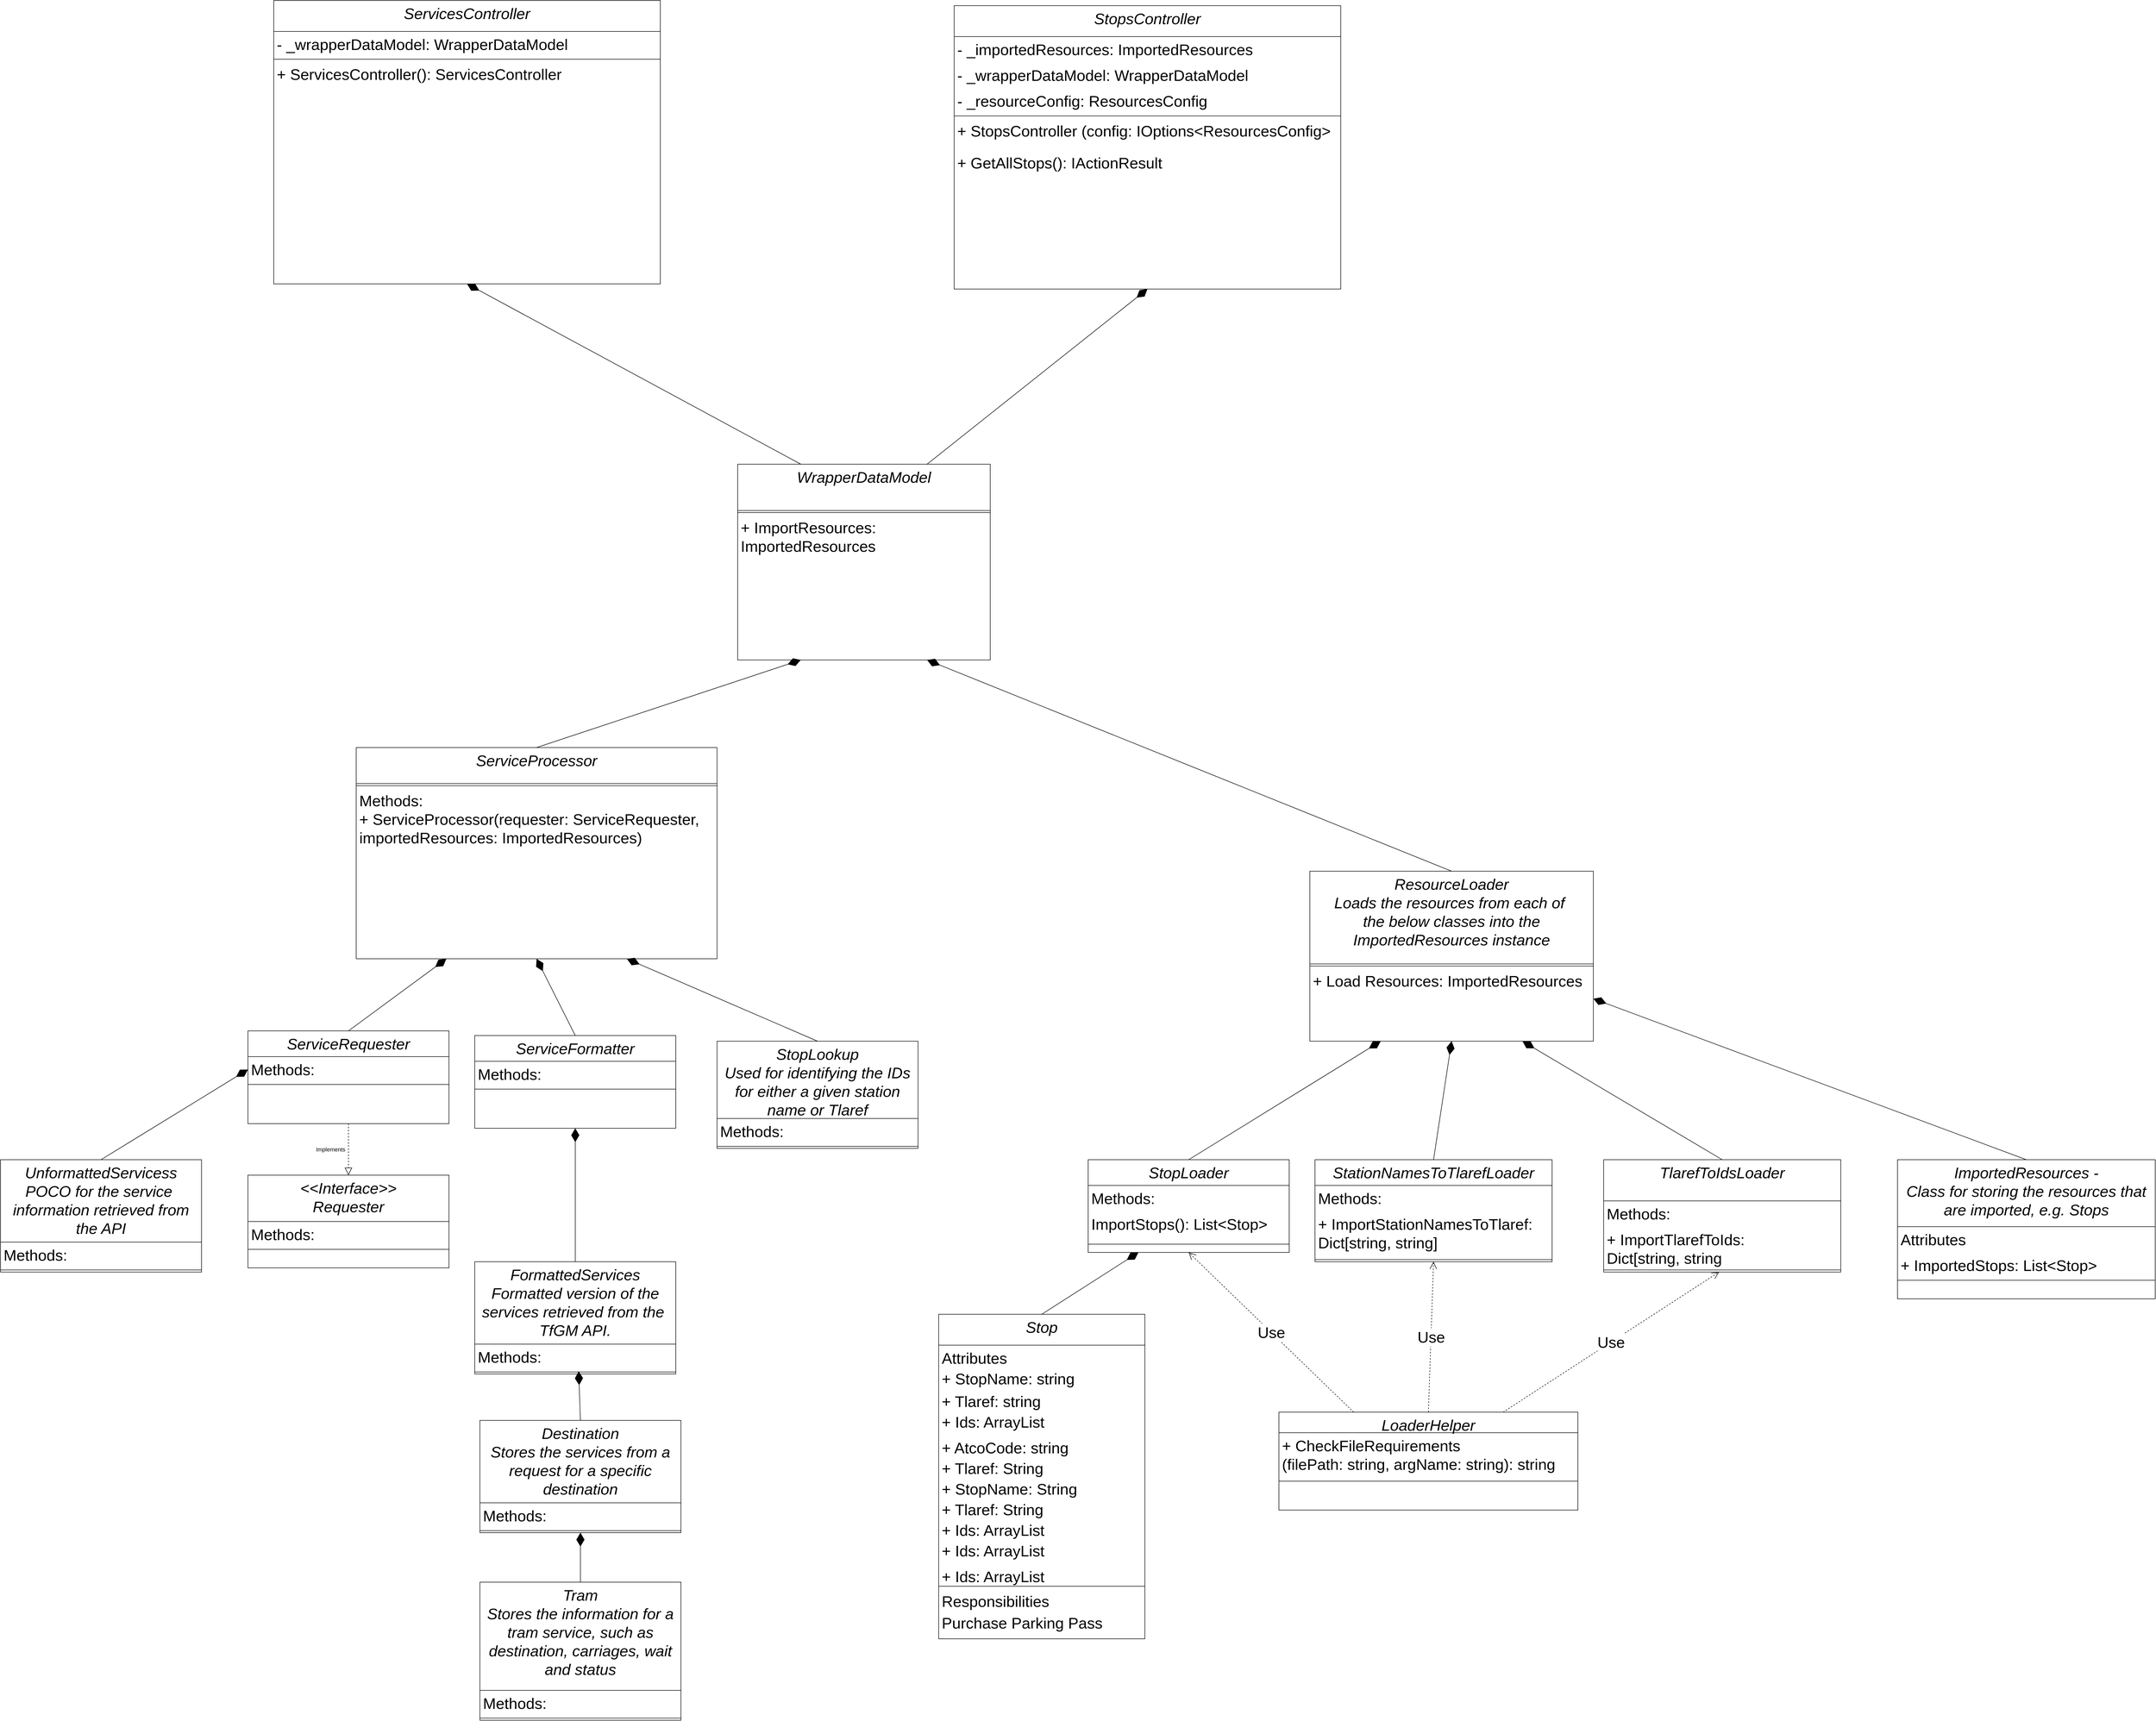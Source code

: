 <mxfile version="16.4.0" type="device"><diagram id="C5RBs43oDa-KdzZeNtuy" name="Page-1"><mxGraphModel dx="2011" dy="4152" grid="1" gridSize="10" guides="1" tooltips="1" connect="1" arrows="1" fold="1" page="1" pageScale="1" pageWidth="3300" pageHeight="2339" math="0" shadow="0"><root><mxCell id="WIyWlLk6GJQsqaUBKTNV-0"/><mxCell id="WIyWlLk6GJQsqaUBKTNV-1" parent="WIyWlLk6GJQsqaUBKTNV-0"/><mxCell id="umMu_IOCSJgN9C3Vmi9t-0" value="StopsController&#10;" style="swimlane;fontStyle=2;align=center;verticalAlign=top;childLayout=stackLayout;horizontal=1;startSize=60;horizontalStack=0;resizeParent=1;resizeLast=0;collapsible=1;marginBottom=0;rounded=0;shadow=0;strokeWidth=1;fontSize=30;" parent="WIyWlLk6GJQsqaUBKTNV-1" vertex="1"><mxGeometry x="1890" y="-990" width="750" height="550" as="geometry"><mxRectangle x="230" y="140" width="160" height="26" as="alternateBounds"/></mxGeometry></mxCell><mxCell id="umMu_IOCSJgN9C3Vmi9t-1" value="- _importedResources: ImportedResources" style="text;align=left;verticalAlign=top;spacingLeft=4;spacingRight=4;overflow=hidden;rotatable=0;points=[[0,0.5],[1,0.5]];portConstraint=eastwest;fontSize=30;" parent="umMu_IOCSJgN9C3Vmi9t-0" vertex="1"><mxGeometry y="60" width="750" height="50" as="geometry"/></mxCell><mxCell id="umMu_IOCSJgN9C3Vmi9t-2" value="- _wrapperDataModel: WrapperDataModel" style="text;align=left;verticalAlign=top;spacingLeft=4;spacingRight=4;overflow=hidden;rotatable=0;points=[[0,0.5],[1,0.5]];portConstraint=eastwest;rounded=0;shadow=0;html=0;fontSize=30;" parent="umMu_IOCSJgN9C3Vmi9t-0" vertex="1"><mxGeometry y="110" width="750" height="50" as="geometry"/></mxCell><mxCell id="umMu_IOCSJgN9C3Vmi9t-3" value="- _resourceConfig: ResourcesConfig" style="text;align=left;verticalAlign=top;spacingLeft=4;spacingRight=4;overflow=hidden;rotatable=0;points=[[0,0.5],[1,0.5]];portConstraint=eastwest;rounded=0;shadow=0;html=0;fontSize=30;" parent="umMu_IOCSJgN9C3Vmi9t-0" vertex="1"><mxGeometry y="160" width="750" height="50" as="geometry"/></mxCell><mxCell id="umMu_IOCSJgN9C3Vmi9t-4" value="" style="line;html=1;strokeWidth=1;align=left;verticalAlign=middle;spacingTop=-1;spacingLeft=3;spacingRight=3;rotatable=0;labelPosition=right;points=[];portConstraint=eastwest;fontSize=30;" parent="umMu_IOCSJgN9C3Vmi9t-0" vertex="1"><mxGeometry y="210" width="750" height="8" as="geometry"/></mxCell><mxCell id="umMu_IOCSJgN9C3Vmi9t-5" value="+ StopsController (config: IOptions&lt;ResourcesConfig&gt;" style="text;align=left;verticalAlign=top;spacingLeft=4;spacingRight=4;overflow=hidden;rotatable=0;points=[[0,0.5],[1,0.5]];portConstraint=eastwest;fontSize=30;" parent="umMu_IOCSJgN9C3Vmi9t-0" vertex="1"><mxGeometry y="218" width="750" height="62" as="geometry"/></mxCell><mxCell id="XrgH619dwSGCwnuP4t7j-2" value="+ GetAllStops(): IActionResult" style="text;align=left;verticalAlign=top;spacingLeft=4;spacingRight=4;overflow=hidden;rotatable=0;points=[[0,0.5],[1,0.5]];portConstraint=eastwest;fontSize=30;" parent="umMu_IOCSJgN9C3Vmi9t-0" vertex="1"><mxGeometry y="280" width="750" height="62" as="geometry"/></mxCell><mxCell id="umMu_IOCSJgN9C3Vmi9t-6" value="Stop" style="swimlane;fontStyle=2;align=center;verticalAlign=top;childLayout=stackLayout;horizontal=1;startSize=60;horizontalStack=0;resizeParent=1;resizeLast=0;collapsible=1;marginBottom=0;rounded=0;shadow=0;strokeWidth=1;fontSize=30;" parent="WIyWlLk6GJQsqaUBKTNV-1" vertex="1"><mxGeometry x="1860" y="1550" width="400" height="630" as="geometry"><mxRectangle x="230" y="140" width="160" height="26" as="alternateBounds"/></mxGeometry></mxCell><mxCell id="umMu_IOCSJgN9C3Vmi9t-50" value="Attributes" style="text;align=left;verticalAlign=top;spacingLeft=4;spacingRight=4;overflow=hidden;rotatable=0;points=[[0,0.5],[1,0.5]];portConstraint=eastwest;fontSize=30;" parent="umMu_IOCSJgN9C3Vmi9t-6" vertex="1"><mxGeometry y="60" width="400" height="40" as="geometry"/></mxCell><mxCell id="umMu_IOCSJgN9C3Vmi9t-7" value="+ StopName: string" style="text;align=left;verticalAlign=top;spacingLeft=4;spacingRight=4;overflow=hidden;rotatable=0;points=[[0,0.5],[1,0.5]];portConstraint=eastwest;fontSize=30;" parent="umMu_IOCSJgN9C3Vmi9t-6" vertex="1"><mxGeometry y="100" width="400" height="44" as="geometry"/></mxCell><mxCell id="umMu_IOCSJgN9C3Vmi9t-8" value="+ Tlaref: string" style="text;align=left;verticalAlign=top;spacingLeft=4;spacingRight=4;overflow=hidden;rotatable=0;points=[[0,0.5],[1,0.5]];portConstraint=eastwest;rounded=0;shadow=0;html=0;fontSize=30;" parent="umMu_IOCSJgN9C3Vmi9t-6" vertex="1"><mxGeometry y="144" width="400" height="40" as="geometry"/></mxCell><mxCell id="umMu_IOCSJgN9C3Vmi9t-54" value="+ Ids: ArrayList" style="text;align=left;verticalAlign=top;spacingLeft=4;spacingRight=4;overflow=hidden;rotatable=0;points=[[0,0.5],[1,0.5]];portConstraint=eastwest;rounded=0;shadow=0;html=0;fontSize=30;" parent="umMu_IOCSJgN9C3Vmi9t-6" vertex="1"><mxGeometry y="184" width="400" height="50" as="geometry"/></mxCell><mxCell id="umMu_IOCSJgN9C3Vmi9t-52" value="+ AtcoCode: string" style="text;align=left;verticalAlign=top;spacingLeft=4;spacingRight=4;overflow=hidden;rotatable=0;points=[[0,0.5],[1,0.5]];portConstraint=eastwest;fontSize=30;" parent="umMu_IOCSJgN9C3Vmi9t-6" vertex="1"><mxGeometry y="234" width="400" height="40" as="geometry"/></mxCell><mxCell id="umMu_IOCSJgN9C3Vmi9t-53" value="+ Tlaref: String" style="text;align=left;verticalAlign=top;spacingLeft=4;spacingRight=4;overflow=hidden;rotatable=0;points=[[0,0.5],[1,0.5]];portConstraint=eastwest;rounded=0;shadow=0;html=0;fontSize=30;" parent="umMu_IOCSJgN9C3Vmi9t-6" vertex="1"><mxGeometry y="274" width="400" height="40" as="geometry"/></mxCell><mxCell id="umMu_IOCSJgN9C3Vmi9t-55" value="+ StopName: String" style="text;align=left;verticalAlign=top;spacingLeft=4;spacingRight=4;overflow=hidden;rotatable=0;points=[[0,0.5],[1,0.5]];portConstraint=eastwest;fontSize=30;" parent="umMu_IOCSJgN9C3Vmi9t-6" vertex="1"><mxGeometry y="314" width="400" height="40" as="geometry"/></mxCell><mxCell id="umMu_IOCSJgN9C3Vmi9t-56" value="+ Tlaref: String" style="text;align=left;verticalAlign=top;spacingLeft=4;spacingRight=4;overflow=hidden;rotatable=0;points=[[0,0.5],[1,0.5]];portConstraint=eastwest;rounded=0;shadow=0;html=0;fontSize=30;" parent="umMu_IOCSJgN9C3Vmi9t-6" vertex="1"><mxGeometry y="354" width="400" height="40" as="geometry"/></mxCell><mxCell id="umMu_IOCSJgN9C3Vmi9t-57" value="+ Ids: ArrayList" style="text;align=left;verticalAlign=top;spacingLeft=4;spacingRight=4;overflow=hidden;rotatable=0;points=[[0,0.5],[1,0.5]];portConstraint=eastwest;rounded=0;shadow=0;html=0;fontSize=30;" parent="umMu_IOCSJgN9C3Vmi9t-6" vertex="1"><mxGeometry y="394" width="400" height="40" as="geometry"/></mxCell><mxCell id="umMu_IOCSJgN9C3Vmi9t-9" value="+ Ids: ArrayList" style="text;align=left;verticalAlign=top;spacingLeft=4;spacingRight=4;overflow=hidden;rotatable=0;points=[[0,0.5],[1,0.5]];portConstraint=eastwest;rounded=0;shadow=0;html=0;fontSize=30;" parent="umMu_IOCSJgN9C3Vmi9t-6" vertex="1"><mxGeometry y="434" width="400" height="50" as="geometry"/></mxCell><mxCell id="umMu_IOCSJgN9C3Vmi9t-58" value="+ Ids: ArrayList" style="text;align=left;verticalAlign=top;spacingLeft=4;spacingRight=4;overflow=hidden;rotatable=0;points=[[0,0.5],[1,0.5]];portConstraint=eastwest;rounded=0;shadow=0;html=0;fontSize=30;" parent="umMu_IOCSJgN9C3Vmi9t-6" vertex="1"><mxGeometry y="484" width="400" height="40" as="geometry"/></mxCell><mxCell id="umMu_IOCSJgN9C3Vmi9t-10" value="" style="line;html=1;strokeWidth=1;align=left;verticalAlign=middle;spacingTop=-1;spacingLeft=3;spacingRight=3;rotatable=0;labelPosition=right;points=[];portConstraint=eastwest;fontSize=30;" parent="umMu_IOCSJgN9C3Vmi9t-6" vertex="1"><mxGeometry y="524" width="400" height="8" as="geometry"/></mxCell><mxCell id="umMu_IOCSJgN9C3Vmi9t-51" value="Responsibilities" style="text;align=left;verticalAlign=top;spacingLeft=4;spacingRight=4;overflow=hidden;rotatable=0;points=[[0,0.5],[1,0.5]];portConstraint=eastwest;fontSize=30;" parent="umMu_IOCSJgN9C3Vmi9t-6" vertex="1"><mxGeometry y="532" width="400" height="42" as="geometry"/></mxCell><mxCell id="umMu_IOCSJgN9C3Vmi9t-11" value="Purchase Parking Pass" style="text;align=left;verticalAlign=top;spacingLeft=4;spacingRight=4;overflow=hidden;rotatable=0;points=[[0,0.5],[1,0.5]];portConstraint=eastwest;fontSize=30;" parent="umMu_IOCSJgN9C3Vmi9t-6" vertex="1"><mxGeometry y="574" width="400" height="50" as="geometry"/></mxCell><mxCell id="umMu_IOCSJgN9C3Vmi9t-12" value="StopLoader" style="swimlane;fontStyle=2;align=center;verticalAlign=top;childLayout=stackLayout;horizontal=1;startSize=50;horizontalStack=0;resizeParent=1;resizeLast=0;collapsible=1;marginBottom=0;rounded=0;shadow=0;strokeWidth=1;fontSize=30;" parent="WIyWlLk6GJQsqaUBKTNV-1" vertex="1"><mxGeometry x="2150" y="1250" width="390" height="180" as="geometry"><mxRectangle x="230" y="140" width="160" height="26" as="alternateBounds"/></mxGeometry></mxCell><mxCell id="umMu_IOCSJgN9C3Vmi9t-81" value="Methods:" style="text;align=left;verticalAlign=top;spacingLeft=4;spacingRight=4;overflow=hidden;rotatable=0;points=[[0,0.5],[1,0.5]];portConstraint=eastwest;fontSize=30;" parent="umMu_IOCSJgN9C3Vmi9t-12" vertex="1"><mxGeometry y="50" width="390" height="50" as="geometry"/></mxCell><mxCell id="umMu_IOCSJgN9C3Vmi9t-13" value="ImportStops(): List&lt;Stop&gt;" style="text;align=left;verticalAlign=top;spacingLeft=4;spacingRight=4;overflow=hidden;rotatable=0;points=[[0,0.5],[1,0.5]];portConstraint=eastwest;fontSize=30;" parent="umMu_IOCSJgN9C3Vmi9t-12" vertex="1"><mxGeometry y="100" width="390" height="60" as="geometry"/></mxCell><mxCell id="umMu_IOCSJgN9C3Vmi9t-16" value="" style="line;html=1;strokeWidth=1;align=left;verticalAlign=middle;spacingTop=-1;spacingLeft=3;spacingRight=3;rotatable=0;labelPosition=right;points=[];portConstraint=eastwest;fontSize=30;" parent="umMu_IOCSJgN9C3Vmi9t-12" vertex="1"><mxGeometry y="160" width="390" height="8" as="geometry"/></mxCell><mxCell id="umMu_IOCSJgN9C3Vmi9t-18" value="ResourceLoader&#10;Loads the resources from each of &#10;the below classes into the &#10;ImportedResources instance" style="swimlane;fontStyle=2;align=center;verticalAlign=top;childLayout=stackLayout;horizontal=1;startSize=180;horizontalStack=0;resizeParent=1;resizeLast=0;collapsible=1;marginBottom=0;rounded=0;shadow=0;strokeWidth=1;fontSize=30;" parent="WIyWlLk6GJQsqaUBKTNV-1" vertex="1"><mxGeometry x="2580" y="690" width="550" height="330" as="geometry"><mxRectangle x="230" y="140" width="160" height="26" as="alternateBounds"/></mxGeometry></mxCell><mxCell id="umMu_IOCSJgN9C3Vmi9t-22" value="" style="line;html=1;strokeWidth=1;align=left;verticalAlign=middle;spacingTop=-1;spacingLeft=3;spacingRight=3;rotatable=0;labelPosition=right;points=[];portConstraint=eastwest;fontSize=30;" parent="umMu_IOCSJgN9C3Vmi9t-18" vertex="1"><mxGeometry y="180" width="550" height="8" as="geometry"/></mxCell><mxCell id="umMu_IOCSJgN9C3Vmi9t-73" value="+ Load Resources: ImportedResources" style="text;align=left;verticalAlign=top;spacingLeft=4;spacingRight=4;overflow=hidden;rotatable=0;points=[[0,0.5],[1,0.5]];portConstraint=eastwest;fontSize=30;" parent="umMu_IOCSJgN9C3Vmi9t-18" vertex="1"><mxGeometry y="188" width="550" height="56" as="geometry"/></mxCell><mxCell id="umMu_IOCSJgN9C3Vmi9t-37" value="ImportedResources - &#10;Class for storing the resources that &#10;are imported, e.g. Stops" style="swimlane;fontStyle=2;align=center;verticalAlign=top;childLayout=stackLayout;horizontal=1;startSize=130;horizontalStack=0;resizeParent=1;resizeLast=0;collapsible=1;marginBottom=0;rounded=0;shadow=0;strokeWidth=1;fontSize=30;" parent="WIyWlLk6GJQsqaUBKTNV-1" vertex="1"><mxGeometry x="3720" y="1250" width="500" height="270" as="geometry"><mxRectangle x="230" y="140" width="160" height="26" as="alternateBounds"/></mxGeometry></mxCell><mxCell id="umMu_IOCSJgN9C3Vmi9t-77" value="Attributes" style="text;align=left;verticalAlign=top;spacingLeft=4;spacingRight=4;overflow=hidden;rotatable=0;points=[[0,0.5],[1,0.5]];portConstraint=eastwest;fontSize=30;" parent="umMu_IOCSJgN9C3Vmi9t-37" vertex="1"><mxGeometry y="130" width="500" height="50" as="geometry"/></mxCell><mxCell id="umMu_IOCSJgN9C3Vmi9t-38" value="+ ImportedStops: List&lt;Stop&gt;" style="text;align=left;verticalAlign=top;spacingLeft=4;spacingRight=4;overflow=hidden;rotatable=0;points=[[0,0.5],[1,0.5]];portConstraint=eastwest;fontSize=30;" parent="umMu_IOCSJgN9C3Vmi9t-37" vertex="1"><mxGeometry y="180" width="500" height="50" as="geometry"/></mxCell><mxCell id="umMu_IOCSJgN9C3Vmi9t-41" value="" style="line;html=1;strokeWidth=1;align=left;verticalAlign=middle;spacingTop=-1;spacingLeft=3;spacingRight=3;rotatable=0;labelPosition=right;points=[];portConstraint=eastwest;fontSize=30;" parent="umMu_IOCSJgN9C3Vmi9t-37" vertex="1"><mxGeometry y="230" width="500" height="8" as="geometry"/></mxCell><mxCell id="umMu_IOCSJgN9C3Vmi9t-43" value="WrapperDataModel" style="swimlane;fontStyle=2;align=center;verticalAlign=top;childLayout=stackLayout;horizontal=1;startSize=90;horizontalStack=0;resizeParent=1;resizeLast=0;collapsible=1;marginBottom=0;rounded=0;shadow=0;strokeWidth=1;fontSize=30;" parent="WIyWlLk6GJQsqaUBKTNV-1" vertex="1"><mxGeometry x="1470" y="-100" width="490" height="380" as="geometry"><mxRectangle x="230" y="140" width="160" height="26" as="alternateBounds"/></mxGeometry></mxCell><mxCell id="umMu_IOCSJgN9C3Vmi9t-47" value="" style="line;html=1;strokeWidth=1;align=left;verticalAlign=middle;spacingTop=-1;spacingLeft=3;spacingRight=3;rotatable=0;labelPosition=right;points=[];portConstraint=eastwest;fontSize=30;" parent="umMu_IOCSJgN9C3Vmi9t-43" vertex="1"><mxGeometry y="90" width="490" height="8" as="geometry"/></mxCell><mxCell id="XrgH619dwSGCwnuP4t7j-0" value="+ ImportResources: &#10;ImportedResources" style="text;align=left;verticalAlign=top;spacingLeft=4;spacingRight=4;overflow=hidden;rotatable=0;points=[[0,0.5],[1,0.5]];portConstraint=eastwest;fontSize=30;" parent="umMu_IOCSJgN9C3Vmi9t-43" vertex="1"><mxGeometry y="98" width="490" height="82" as="geometry"/></mxCell><mxCell id="umMu_IOCSJgN9C3Vmi9t-59" value="StationNamesToTlarefLoader" style="swimlane;fontStyle=2;align=center;verticalAlign=top;childLayout=stackLayout;horizontal=1;startSize=50;horizontalStack=0;resizeParent=1;resizeLast=0;collapsible=1;marginBottom=0;rounded=0;shadow=0;strokeWidth=1;fontSize=30;" parent="WIyWlLk6GJQsqaUBKTNV-1" vertex="1"><mxGeometry x="2590" y="1250" width="460" height="198" as="geometry"><mxRectangle x="230" y="140" width="160" height="26" as="alternateBounds"/></mxGeometry></mxCell><mxCell id="umMu_IOCSJgN9C3Vmi9t-80" value="Methods:" style="text;align=left;verticalAlign=top;spacingLeft=4;spacingRight=4;overflow=hidden;rotatable=0;points=[[0,0.5],[1,0.5]];portConstraint=eastwest;fontSize=30;" parent="umMu_IOCSJgN9C3Vmi9t-59" vertex="1"><mxGeometry y="50" width="460" height="50" as="geometry"/></mxCell><mxCell id="umMu_IOCSJgN9C3Vmi9t-60" value="+ ImportStationNamesToTlaref: &#10;Dict[string, string]" style="text;align=left;verticalAlign=top;spacingLeft=4;spacingRight=4;overflow=hidden;rotatable=0;points=[[0,0.5],[1,0.5]];portConstraint=eastwest;fontSize=30;" parent="umMu_IOCSJgN9C3Vmi9t-59" vertex="1"><mxGeometry y="100" width="460" height="90" as="geometry"/></mxCell><mxCell id="umMu_IOCSJgN9C3Vmi9t-63" value="" style="line;html=1;strokeWidth=1;align=left;verticalAlign=middle;spacingTop=-1;spacingLeft=3;spacingRight=3;rotatable=0;labelPosition=right;points=[];portConstraint=eastwest;fontSize=30;" parent="umMu_IOCSJgN9C3Vmi9t-59" vertex="1"><mxGeometry y="190" width="460" height="8" as="geometry"/></mxCell><mxCell id="umMu_IOCSJgN9C3Vmi9t-65" value="TlarefToIdsLoader" style="swimlane;fontStyle=2;align=center;verticalAlign=top;childLayout=stackLayout;horizontal=1;startSize=80;horizontalStack=0;resizeParent=1;resizeLast=0;collapsible=1;marginBottom=0;rounded=0;shadow=0;strokeWidth=1;fontSize=30;" parent="WIyWlLk6GJQsqaUBKTNV-1" vertex="1"><mxGeometry x="3150" y="1250" width="460" height="218" as="geometry"><mxRectangle x="230" y="140" width="160" height="26" as="alternateBounds"/></mxGeometry></mxCell><mxCell id="umMu_IOCSJgN9C3Vmi9t-78" value="Methods:" style="text;align=left;verticalAlign=top;spacingLeft=4;spacingRight=4;overflow=hidden;rotatable=0;points=[[0,0.5],[1,0.5]];portConstraint=eastwest;fontSize=30;" parent="umMu_IOCSJgN9C3Vmi9t-65" vertex="1"><mxGeometry y="80" width="460" height="50" as="geometry"/></mxCell><mxCell id="umMu_IOCSJgN9C3Vmi9t-66" value="+ ImportTlarefToIds: &#10;Dict[string, string" style="text;align=left;verticalAlign=top;spacingLeft=4;spacingRight=4;overflow=hidden;rotatable=0;points=[[0,0.5],[1,0.5]];portConstraint=eastwest;fontSize=30;" parent="umMu_IOCSJgN9C3Vmi9t-65" vertex="1"><mxGeometry y="130" width="460" height="80" as="geometry"/></mxCell><mxCell id="umMu_IOCSJgN9C3Vmi9t-69" value="" style="line;html=1;strokeWidth=1;align=left;verticalAlign=middle;spacingTop=-1;spacingLeft=3;spacingRight=3;rotatable=0;labelPosition=right;points=[];portConstraint=eastwest;fontSize=30;" parent="umMu_IOCSJgN9C3Vmi9t-65" vertex="1"><mxGeometry y="210" width="460" height="8" as="geometry"/></mxCell><mxCell id="umMu_IOCSJgN9C3Vmi9t-74" value="LoaderHelper" style="swimlane;fontStyle=2;align=center;verticalAlign=top;childLayout=stackLayout;horizontal=1;startSize=40;horizontalStack=0;resizeParent=1;resizeLast=0;collapsible=1;marginBottom=0;rounded=0;shadow=0;strokeWidth=1;fontSize=30;" parent="WIyWlLk6GJQsqaUBKTNV-1" vertex="1"><mxGeometry x="2520" y="1740" width="580" height="190" as="geometry"><mxRectangle x="230" y="140" width="160" height="26" as="alternateBounds"/></mxGeometry></mxCell><mxCell id="umMu_IOCSJgN9C3Vmi9t-75" value="+ CheckFileRequirements &#10;(filePath: string, argName: string): string" style="text;align=left;verticalAlign=top;spacingLeft=4;spacingRight=4;overflow=hidden;rotatable=0;points=[[0,0.5],[1,0.5]];portConstraint=eastwest;fontSize=30;" parent="umMu_IOCSJgN9C3Vmi9t-74" vertex="1"><mxGeometry y="40" width="580" height="90" as="geometry"/></mxCell><mxCell id="umMu_IOCSJgN9C3Vmi9t-76" value="" style="line;html=1;strokeWidth=1;align=left;verticalAlign=middle;spacingTop=-1;spacingLeft=3;spacingRight=3;rotatable=0;labelPosition=right;points=[];portConstraint=eastwest;fontSize=30;" parent="umMu_IOCSJgN9C3Vmi9t-74" vertex="1"><mxGeometry y="130" width="580" height="8" as="geometry"/></mxCell><mxCell id="umMu_IOCSJgN9C3Vmi9t-86" value="" style="endArrow=diamondThin;endFill=1;endSize=24;html=1;rounded=0;fontSize=30;entryX=1;entryY=0.75;entryDx=0;entryDy=0;exitX=0.5;exitY=0;exitDx=0;exitDy=0;" parent="WIyWlLk6GJQsqaUBKTNV-1" source="umMu_IOCSJgN9C3Vmi9t-37" target="umMu_IOCSJgN9C3Vmi9t-18" edge="1"><mxGeometry width="160" relative="1" as="geometry"><mxPoint x="2965" y="1750" as="sourcePoint"/><mxPoint x="3390" y="1478" as="targetPoint"/></mxGeometry></mxCell><mxCell id="umMu_IOCSJgN9C3Vmi9t-87" value="" style="endArrow=diamondThin;endFill=1;endSize=24;html=1;rounded=0;fontSize=30;entryX=0.75;entryY=1;entryDx=0;entryDy=0;exitX=0.5;exitY=0;exitDx=0;exitDy=0;" parent="WIyWlLk6GJQsqaUBKTNV-1" source="umMu_IOCSJgN9C3Vmi9t-65" target="umMu_IOCSJgN9C3Vmi9t-18" edge="1"><mxGeometry width="160" relative="1" as="geometry"><mxPoint x="2975" y="1760" as="sourcePoint"/><mxPoint x="3400" y="1488" as="targetPoint"/></mxGeometry></mxCell><mxCell id="umMu_IOCSJgN9C3Vmi9t-88" value="" style="endArrow=diamondThin;endFill=1;endSize=24;html=1;rounded=0;fontSize=30;entryX=0.5;entryY=1;entryDx=0;entryDy=0;exitX=0.5;exitY=0;exitDx=0;exitDy=0;" parent="WIyWlLk6GJQsqaUBKTNV-1" source="umMu_IOCSJgN9C3Vmi9t-59" target="umMu_IOCSJgN9C3Vmi9t-18" edge="1"><mxGeometry width="160" relative="1" as="geometry"><mxPoint x="3390" y="1260" as="sourcePoint"/><mxPoint x="3232.5" y="1000" as="targetPoint"/></mxGeometry></mxCell><mxCell id="umMu_IOCSJgN9C3Vmi9t-89" value="" style="endArrow=diamondThin;endFill=1;endSize=24;html=1;rounded=0;fontSize=30;entryX=0.25;entryY=1;entryDx=0;entryDy=0;exitX=0.5;exitY=0;exitDx=0;exitDy=0;" parent="WIyWlLk6GJQsqaUBKTNV-1" source="umMu_IOCSJgN9C3Vmi9t-12" target="umMu_IOCSJgN9C3Vmi9t-18" edge="1"><mxGeometry width="160" relative="1" as="geometry"><mxPoint x="2830" y="1260" as="sourcePoint"/><mxPoint x="3095" y="1000" as="targetPoint"/></mxGeometry></mxCell><mxCell id="umMu_IOCSJgN9C3Vmi9t-90" value="" style="endArrow=diamondThin;endFill=1;endSize=24;html=1;rounded=0;fontSize=30;entryX=0.25;entryY=1;entryDx=0;entryDy=0;exitX=0.5;exitY=0;exitDx=0;exitDy=0;" parent="WIyWlLk6GJQsqaUBKTNV-1" source="umMu_IOCSJgN9C3Vmi9t-6" target="umMu_IOCSJgN9C3Vmi9t-12" edge="1"><mxGeometry width="160" relative="1" as="geometry"><mxPoint x="2355" y="1260" as="sourcePoint"/><mxPoint x="2917.5" y="1000" as="targetPoint"/></mxGeometry></mxCell><mxCell id="umMu_IOCSJgN9C3Vmi9t-91" value="Use" style="endArrow=open;endSize=12;dashed=1;html=1;rounded=0;fontSize=30;entryX=0.5;entryY=1;entryDx=0;entryDy=0;exitX=0.25;exitY=0;exitDx=0;exitDy=0;" parent="WIyWlLk6GJQsqaUBKTNV-1" source="umMu_IOCSJgN9C3Vmi9t-74" target="umMu_IOCSJgN9C3Vmi9t-12" edge="1"><mxGeometry width="160" relative="1" as="geometry"><mxPoint x="2670" y="1390" as="sourcePoint"/><mxPoint x="2830" y="1390" as="targetPoint"/></mxGeometry></mxCell><mxCell id="umMu_IOCSJgN9C3Vmi9t-93" value="Use" style="endArrow=open;endSize=12;dashed=1;html=1;rounded=0;fontSize=30;entryX=0.5;entryY=1;entryDx=0;entryDy=0;exitX=0.5;exitY=0;exitDx=0;exitDy=0;" parent="WIyWlLk6GJQsqaUBKTNV-1" source="umMu_IOCSJgN9C3Vmi9t-74" target="umMu_IOCSJgN9C3Vmi9t-59" edge="1"><mxGeometry width="160" relative="1" as="geometry"><mxPoint x="2910" y="1580" as="sourcePoint"/><mxPoint x="2830" y="1390" as="targetPoint"/></mxGeometry></mxCell><mxCell id="umMu_IOCSJgN9C3Vmi9t-94" value="Use" style="endArrow=open;endSize=12;dashed=1;html=1;rounded=0;fontSize=30;exitX=0.75;exitY=0;exitDx=0;exitDy=0;" parent="WIyWlLk6GJQsqaUBKTNV-1" source="umMu_IOCSJgN9C3Vmi9t-74" target="umMu_IOCSJgN9C3Vmi9t-69" edge="1"><mxGeometry width="160" relative="1" as="geometry"><mxPoint x="2970" y="1750" as="sourcePoint"/><mxPoint x="2365" y="1450" as="targetPoint"/></mxGeometry></mxCell><mxCell id="XrgH619dwSGCwnuP4t7j-1" value="" style="endArrow=diamondThin;endFill=1;endSize=24;html=1;rounded=0;fontSize=30;exitX=0.5;exitY=0;exitDx=0;exitDy=0;entryX=0.75;entryY=1;entryDx=0;entryDy=0;" parent="WIyWlLk6GJQsqaUBKTNV-1" source="umMu_IOCSJgN9C3Vmi9t-18" target="umMu_IOCSJgN9C3Vmi9t-43" edge="1"><mxGeometry width="160" relative="1" as="geometry"><mxPoint x="2050" y="800" as="sourcePoint"/><mxPoint x="1570" y="550" as="targetPoint"/></mxGeometry></mxCell><mxCell id="XrgH619dwSGCwnuP4t7j-3" value="ServicesController" style="swimlane;fontStyle=2;align=center;verticalAlign=top;childLayout=stackLayout;horizontal=1;startSize=60;horizontalStack=0;resizeParent=1;resizeLast=0;collapsible=1;marginBottom=0;rounded=0;shadow=0;strokeWidth=1;fontSize=30;" parent="WIyWlLk6GJQsqaUBKTNV-1" vertex="1"><mxGeometry x="570" y="-1000" width="750" height="550" as="geometry"><mxRectangle x="230" y="140" width="160" height="26" as="alternateBounds"/></mxGeometry></mxCell><mxCell id="XrgH619dwSGCwnuP4t7j-5" value="- _wrapperDataModel: WrapperDataModel" style="text;align=left;verticalAlign=top;spacingLeft=4;spacingRight=4;overflow=hidden;rotatable=0;points=[[0,0.5],[1,0.5]];portConstraint=eastwest;rounded=0;shadow=0;html=0;fontSize=30;" parent="XrgH619dwSGCwnuP4t7j-3" vertex="1"><mxGeometry y="60" width="750" height="50" as="geometry"/></mxCell><mxCell id="XrgH619dwSGCwnuP4t7j-7" value="" style="line;html=1;strokeWidth=1;align=left;verticalAlign=middle;spacingTop=-1;spacingLeft=3;spacingRight=3;rotatable=0;labelPosition=right;points=[];portConstraint=eastwest;fontSize=30;" parent="XrgH619dwSGCwnuP4t7j-3" vertex="1"><mxGeometry y="110" width="750" height="8" as="geometry"/></mxCell><mxCell id="XrgH619dwSGCwnuP4t7j-8" value="+ ServicesController(): ServicesController" style="text;align=left;verticalAlign=top;spacingLeft=4;spacingRight=4;overflow=hidden;rotatable=0;points=[[0,0.5],[1,0.5]];portConstraint=eastwest;fontSize=30;" parent="XrgH619dwSGCwnuP4t7j-3" vertex="1"><mxGeometry y="118" width="750" height="62" as="geometry"/></mxCell><mxCell id="XrgH619dwSGCwnuP4t7j-10" value="ServiceProcessor" style="swimlane;fontStyle=2;align=center;verticalAlign=top;childLayout=stackLayout;horizontal=1;startSize=70;horizontalStack=0;resizeParent=1;resizeLast=0;collapsible=1;marginBottom=0;rounded=0;shadow=0;strokeWidth=1;fontSize=30;" parent="WIyWlLk6GJQsqaUBKTNV-1" vertex="1"><mxGeometry x="730" y="450" width="700" height="410" as="geometry"><mxRectangle x="230" y="140" width="160" height="26" as="alternateBounds"/></mxGeometry></mxCell><mxCell id="XrgH619dwSGCwnuP4t7j-11" value="" style="line;html=1;strokeWidth=1;align=left;verticalAlign=middle;spacingTop=-1;spacingLeft=3;spacingRight=3;rotatable=0;labelPosition=right;points=[];portConstraint=eastwest;fontSize=30;" parent="XrgH619dwSGCwnuP4t7j-10" vertex="1"><mxGeometry y="70" width="700" height="8" as="geometry"/></mxCell><mxCell id="ExkUz2O7aFWvQmomt4SC-10" value="Methods:&#10;+ ServiceProcessor(requester: ServiceRequester, &#10;importedResources: ImportedResources)" style="text;align=left;verticalAlign=top;spacingLeft=4;spacingRight=4;overflow=hidden;rotatable=0;points=[[0,0.5],[1,0.5]];portConstraint=eastwest;fontSize=30;" parent="XrgH619dwSGCwnuP4t7j-10" vertex="1"><mxGeometry y="78" width="700" height="242" as="geometry"/></mxCell><mxCell id="XrgH619dwSGCwnuP4t7j-13" value="ServiceRequester" style="swimlane;fontStyle=2;align=center;verticalAlign=top;childLayout=stackLayout;horizontal=1;startSize=50;horizontalStack=0;resizeParent=1;resizeLast=0;collapsible=1;marginBottom=0;rounded=0;shadow=0;strokeWidth=1;fontSize=30;" parent="WIyWlLk6GJQsqaUBKTNV-1" vertex="1"><mxGeometry x="520" y="1000" width="390" height="180" as="geometry"><mxRectangle x="230" y="140" width="160" height="26" as="alternateBounds"/></mxGeometry></mxCell><mxCell id="XrgH619dwSGCwnuP4t7j-14" value="Methods:" style="text;align=left;verticalAlign=top;spacingLeft=4;spacingRight=4;overflow=hidden;rotatable=0;points=[[0,0.5],[1,0.5]];portConstraint=eastwest;fontSize=30;" parent="XrgH619dwSGCwnuP4t7j-13" vertex="1"><mxGeometry y="50" width="390" height="50" as="geometry"/></mxCell><mxCell id="XrgH619dwSGCwnuP4t7j-16" value="" style="line;html=1;strokeWidth=1;align=left;verticalAlign=middle;spacingTop=-1;spacingLeft=3;spacingRight=3;rotatable=0;labelPosition=right;points=[];portConstraint=eastwest;fontSize=30;" parent="XrgH619dwSGCwnuP4t7j-13" vertex="1"><mxGeometry y="100" width="390" height="8" as="geometry"/></mxCell><mxCell id="XrgH619dwSGCwnuP4t7j-17" value="UnformattedServicess&#10;POCO for the service &#10;information retrieved from&#10;the API" style="swimlane;fontStyle=2;align=center;verticalAlign=top;childLayout=stackLayout;horizontal=1;startSize=160;horizontalStack=0;resizeParent=1;resizeLast=0;collapsible=1;marginBottom=0;rounded=0;shadow=0;strokeWidth=1;fontSize=30;" parent="WIyWlLk6GJQsqaUBKTNV-1" vertex="1"><mxGeometry x="40" y="1250" width="390" height="218" as="geometry"><mxRectangle x="230" y="140" width="160" height="26" as="alternateBounds"/></mxGeometry></mxCell><mxCell id="XrgH619dwSGCwnuP4t7j-18" value="Methods:" style="text;align=left;verticalAlign=top;spacingLeft=4;spacingRight=4;overflow=hidden;rotatable=0;points=[[0,0.5],[1,0.5]];portConstraint=eastwest;fontSize=30;" parent="XrgH619dwSGCwnuP4t7j-17" vertex="1"><mxGeometry y="160" width="390" height="50" as="geometry"/></mxCell><mxCell id="XrgH619dwSGCwnuP4t7j-19" value="" style="line;html=1;strokeWidth=1;align=left;verticalAlign=middle;spacingTop=-1;spacingLeft=3;spacingRight=3;rotatable=0;labelPosition=right;points=[];portConstraint=eastwest;fontSize=30;" parent="XrgH619dwSGCwnuP4t7j-17" vertex="1"><mxGeometry y="210" width="390" height="8" as="geometry"/></mxCell><mxCell id="XrgH619dwSGCwnuP4t7j-20" value="ServiceFormatter" style="swimlane;fontStyle=2;align=center;verticalAlign=top;childLayout=stackLayout;horizontal=1;startSize=50;horizontalStack=0;resizeParent=1;resizeLast=0;collapsible=1;marginBottom=0;rounded=0;shadow=0;strokeWidth=1;fontSize=30;" parent="WIyWlLk6GJQsqaUBKTNV-1" vertex="1"><mxGeometry x="960" y="1009" width="390" height="180" as="geometry"><mxRectangle x="230" y="140" width="160" height="26" as="alternateBounds"/></mxGeometry></mxCell><mxCell id="XrgH619dwSGCwnuP4t7j-21" value="Methods:" style="text;align=left;verticalAlign=top;spacingLeft=4;spacingRight=4;overflow=hidden;rotatable=0;points=[[0,0.5],[1,0.5]];portConstraint=eastwest;fontSize=30;" parent="XrgH619dwSGCwnuP4t7j-20" vertex="1"><mxGeometry y="50" width="390" height="50" as="geometry"/></mxCell><mxCell id="XrgH619dwSGCwnuP4t7j-22" value="" style="line;html=1;strokeWidth=1;align=left;verticalAlign=middle;spacingTop=-1;spacingLeft=3;spacingRight=3;rotatable=0;labelPosition=right;points=[];portConstraint=eastwest;fontSize=30;" parent="XrgH619dwSGCwnuP4t7j-20" vertex="1"><mxGeometry y="100" width="390" height="8" as="geometry"/></mxCell><mxCell id="XrgH619dwSGCwnuP4t7j-23" value="FormattedServices&#10;Formatted version of the&#10;services retrieved from the &#10;TfGM API." style="swimlane;fontStyle=2;align=center;verticalAlign=top;childLayout=stackLayout;horizontal=1;startSize=160;horizontalStack=0;resizeParent=1;resizeLast=0;collapsible=1;marginBottom=0;rounded=0;shadow=0;strokeWidth=1;fontSize=30;" parent="WIyWlLk6GJQsqaUBKTNV-1" vertex="1"><mxGeometry x="960" y="1448" width="390" height="218" as="geometry"><mxRectangle x="230" y="140" width="160" height="26" as="alternateBounds"/></mxGeometry></mxCell><mxCell id="XrgH619dwSGCwnuP4t7j-24" value="Methods:" style="text;align=left;verticalAlign=top;spacingLeft=4;spacingRight=4;overflow=hidden;rotatable=0;points=[[0,0.5],[1,0.5]];portConstraint=eastwest;fontSize=30;" parent="XrgH619dwSGCwnuP4t7j-23" vertex="1"><mxGeometry y="160" width="390" height="50" as="geometry"/></mxCell><mxCell id="XrgH619dwSGCwnuP4t7j-25" value="" style="line;html=1;strokeWidth=1;align=left;verticalAlign=middle;spacingTop=-1;spacingLeft=3;spacingRight=3;rotatable=0;labelPosition=right;points=[];portConstraint=eastwest;fontSize=30;" parent="XrgH619dwSGCwnuP4t7j-23" vertex="1"><mxGeometry y="210" width="390" height="8" as="geometry"/></mxCell><mxCell id="XrgH619dwSGCwnuP4t7j-29" value="" style="endArrow=diamondThin;endFill=1;endSize=24;html=1;rounded=0;fontSize=30;entryX=0.5;entryY=1;entryDx=0;entryDy=0;exitX=0.5;exitY=0;exitDx=0;exitDy=0;" parent="WIyWlLk6GJQsqaUBKTNV-1" source="XrgH619dwSGCwnuP4t7j-23" target="XrgH619dwSGCwnuP4t7j-20" edge="1"><mxGeometry width="160" relative="1" as="geometry"><mxPoint x="2370" y="1560" as="sourcePoint"/><mxPoint x="2557.5" y="1440" as="targetPoint"/></mxGeometry></mxCell><mxCell id="XrgH619dwSGCwnuP4t7j-30" value="" style="endArrow=diamondThin;endFill=1;endSize=24;html=1;rounded=0;fontSize=30;exitX=0.5;exitY=0;exitDx=0;exitDy=0;entryX=0;entryY=0.5;entryDx=0;entryDy=0;" parent="WIyWlLk6GJQsqaUBKTNV-1" source="XrgH619dwSGCwnuP4t7j-17" target="XrgH619dwSGCwnuP4t7j-14" edge="1"><mxGeometry width="160" relative="1" as="geometry"><mxPoint x="1335" y="1580" as="sourcePoint"/><mxPoint x="1335" y="1190" as="targetPoint"/></mxGeometry></mxCell><mxCell id="XrgH619dwSGCwnuP4t7j-31" value="" style="endArrow=diamondThin;endFill=1;endSize=24;html=1;rounded=0;fontSize=30;entryX=0.5;entryY=1;entryDx=0;entryDy=0;exitX=0.5;exitY=0;exitDx=0;exitDy=0;" parent="WIyWlLk6GJQsqaUBKTNV-1" source="XrgH619dwSGCwnuP4t7j-20" target="XrgH619dwSGCwnuP4t7j-10" edge="1"><mxGeometry width="160" relative="1" as="geometry"><mxPoint x="1365" y="1380" as="sourcePoint"/><mxPoint x="1365" y="1180" as="targetPoint"/></mxGeometry></mxCell><mxCell id="XrgH619dwSGCwnuP4t7j-32" value="" style="endArrow=diamondThin;endFill=1;endSize=24;html=1;rounded=0;fontSize=30;entryX=0.25;entryY=1;entryDx=0;entryDy=0;exitX=0.5;exitY=0;exitDx=0;exitDy=0;" parent="WIyWlLk6GJQsqaUBKTNV-1" source="XrgH619dwSGCwnuP4t7j-13" target="XrgH619dwSGCwnuP4t7j-10" edge="1"><mxGeometry width="160" relative="1" as="geometry"><mxPoint x="1365" y="1000" as="sourcePoint"/><mxPoint x="1202.5" y="880" as="targetPoint"/></mxGeometry></mxCell><mxCell id="XrgH619dwSGCwnuP4t7j-33" value="" style="endArrow=diamondThin;endFill=1;endSize=24;html=1;rounded=0;fontSize=30;entryX=0.25;entryY=1;entryDx=0;entryDy=0;exitX=0.5;exitY=0;exitDx=0;exitDy=0;" parent="WIyWlLk6GJQsqaUBKTNV-1" source="XrgH619dwSGCwnuP4t7j-10" target="umMu_IOCSJgN9C3Vmi9t-43" edge="1"><mxGeometry width="160" relative="1" as="geometry"><mxPoint x="1375" y="1010" as="sourcePoint"/><mxPoint x="1212.5" y="890" as="targetPoint"/></mxGeometry></mxCell><mxCell id="XrgH619dwSGCwnuP4t7j-35" value="" style="endArrow=diamondThin;endFill=1;endSize=24;html=1;rounded=0;fontSize=30;exitX=0.25;exitY=0;exitDx=0;exitDy=0;entryX=0.5;entryY=1;entryDx=0;entryDy=0;" parent="WIyWlLk6GJQsqaUBKTNV-1" source="umMu_IOCSJgN9C3Vmi9t-43" target="XrgH619dwSGCwnuP4t7j-3" edge="1"><mxGeometry width="160" relative="1" as="geometry"><mxPoint x="1065" y="670.0" as="sourcePoint"/><mxPoint x="940" y="-460" as="targetPoint"/></mxGeometry></mxCell><mxCell id="XrgH619dwSGCwnuP4t7j-36" value="" style="endArrow=diamondThin;endFill=1;endSize=24;html=1;rounded=0;fontSize=30;exitX=0.75;exitY=0;exitDx=0;exitDy=0;entryX=0.5;entryY=1;entryDx=0;entryDy=0;" parent="WIyWlLk6GJQsqaUBKTNV-1" source="umMu_IOCSJgN9C3Vmi9t-43" target="umMu_IOCSJgN9C3Vmi9t-0" edge="1"><mxGeometry width="160" relative="1" as="geometry"><mxPoint x="1682.5" y="110" as="sourcePoint"/><mxPoint x="955" y="-440" as="targetPoint"/></mxGeometry></mxCell><mxCell id="ExkUz2O7aFWvQmomt4SC-0" value="&lt;&lt;Interface&gt;&gt;&#10;Requester" style="swimlane;fontStyle=2;align=center;verticalAlign=top;childLayout=stackLayout;horizontal=1;startSize=90;horizontalStack=0;resizeParent=1;resizeLast=0;collapsible=1;marginBottom=0;rounded=0;shadow=0;strokeWidth=1;fontSize=30;" parent="WIyWlLk6GJQsqaUBKTNV-1" vertex="1"><mxGeometry x="520" y="1280" width="390" height="180" as="geometry"><mxRectangle x="230" y="140" width="160" height="26" as="alternateBounds"/></mxGeometry></mxCell><mxCell id="ExkUz2O7aFWvQmomt4SC-1" value="Methods:" style="text;align=left;verticalAlign=top;spacingLeft=4;spacingRight=4;overflow=hidden;rotatable=0;points=[[0,0.5],[1,0.5]];portConstraint=eastwest;fontSize=30;" parent="ExkUz2O7aFWvQmomt4SC-0" vertex="1"><mxGeometry y="90" width="390" height="50" as="geometry"/></mxCell><mxCell id="ExkUz2O7aFWvQmomt4SC-2" value="" style="line;html=1;strokeWidth=1;align=left;verticalAlign=middle;spacingTop=-1;spacingLeft=3;spacingRight=3;rotatable=0;labelPosition=right;points=[];portConstraint=eastwest;fontSize=30;" parent="ExkUz2O7aFWvQmomt4SC-0" vertex="1"><mxGeometry y="140" width="390" height="8" as="geometry"/></mxCell><mxCell id="ExkUz2O7aFWvQmomt4SC-3" value="" style="endArrow=block;dashed=1;endFill=0;endSize=12;html=1;rounded=0;entryX=0.5;entryY=0;entryDx=0;entryDy=0;exitX=0.5;exitY=1;exitDx=0;exitDy=0;" parent="WIyWlLk6GJQsqaUBKTNV-1" source="XrgH619dwSGCwnuP4t7j-13" target="ExkUz2O7aFWvQmomt4SC-0" edge="1"><mxGeometry width="160" relative="1" as="geometry"><mxPoint x="690" y="1206.89" as="sourcePoint"/><mxPoint x="850" y="1206.89" as="targetPoint"/></mxGeometry></mxCell><mxCell id="ExkUz2O7aFWvQmomt4SC-4" value="Implements" style="edgeLabel;html=1;align=center;verticalAlign=middle;resizable=0;points=[];" parent="ExkUz2O7aFWvQmomt4SC-3" vertex="1" connectable="0"><mxGeometry x="-0.482" y="2" relative="1" as="geometry"><mxPoint x="-37" y="24" as="offset"/></mxGeometry></mxCell><mxCell id="ExkUz2O7aFWvQmomt4SC-5" value="StopLookup&#10;Used for identifying the IDs&#10;for either a given station &#10;name or Tlaref" style="swimlane;fontStyle=2;align=center;verticalAlign=top;childLayout=stackLayout;horizontal=1;startSize=150;horizontalStack=0;resizeParent=1;resizeLast=0;collapsible=1;marginBottom=0;rounded=0;shadow=0;strokeWidth=1;fontSize=30;" parent="WIyWlLk6GJQsqaUBKTNV-1" vertex="1"><mxGeometry x="1430" y="1020" width="390" height="208" as="geometry"><mxRectangle x="230" y="140" width="160" height="26" as="alternateBounds"/></mxGeometry></mxCell><mxCell id="ExkUz2O7aFWvQmomt4SC-6" value="Methods:" style="text;align=left;verticalAlign=top;spacingLeft=4;spacingRight=4;overflow=hidden;rotatable=0;points=[[0,0.5],[1,0.5]];portConstraint=eastwest;fontSize=30;" parent="ExkUz2O7aFWvQmomt4SC-5" vertex="1"><mxGeometry y="150" width="390" height="50" as="geometry"/></mxCell><mxCell id="ExkUz2O7aFWvQmomt4SC-7" value="" style="line;html=1;strokeWidth=1;align=left;verticalAlign=middle;spacingTop=-1;spacingLeft=3;spacingRight=3;rotatable=0;labelPosition=right;points=[];portConstraint=eastwest;fontSize=30;" parent="ExkUz2O7aFWvQmomt4SC-5" vertex="1"><mxGeometry y="200" width="390" height="8" as="geometry"/></mxCell><mxCell id="ExkUz2O7aFWvQmomt4SC-8" value="" style="endArrow=diamondThin;endFill=1;endSize=24;html=1;rounded=0;fontSize=30;entryX=0.75;entryY=1;entryDx=0;entryDy=0;exitX=0.5;exitY=0;exitDx=0;exitDy=0;" parent="WIyWlLk6GJQsqaUBKTNV-1" source="ExkUz2O7aFWvQmomt4SC-5" target="XrgH619dwSGCwnuP4t7j-10" edge="1"><mxGeometry width="160" relative="1" as="geometry"><mxPoint x="1165" y="1019" as="sourcePoint"/><mxPoint x="1065" y="880" as="targetPoint"/></mxGeometry></mxCell><mxCell id="8Zm7nGyZqGGslgl-Nain-0" value="Destination&#10;Stores the services from a &#10;request for a specific&#10;destination" style="swimlane;fontStyle=2;align=center;verticalAlign=top;childLayout=stackLayout;horizontal=1;startSize=160;horizontalStack=0;resizeParent=1;resizeLast=0;collapsible=1;marginBottom=0;rounded=0;shadow=0;strokeWidth=1;fontSize=30;" vertex="1" parent="WIyWlLk6GJQsqaUBKTNV-1"><mxGeometry x="970" y="1756" width="390" height="218" as="geometry"><mxRectangle x="230" y="140" width="160" height="26" as="alternateBounds"/></mxGeometry></mxCell><mxCell id="8Zm7nGyZqGGslgl-Nain-1" value="Methods:" style="text;align=left;verticalAlign=top;spacingLeft=4;spacingRight=4;overflow=hidden;rotatable=0;points=[[0,0.5],[1,0.5]];portConstraint=eastwest;fontSize=30;" vertex="1" parent="8Zm7nGyZqGGslgl-Nain-0"><mxGeometry y="160" width="390" height="50" as="geometry"/></mxCell><mxCell id="8Zm7nGyZqGGslgl-Nain-2" value="" style="line;html=1;strokeWidth=1;align=left;verticalAlign=middle;spacingTop=-1;spacingLeft=3;spacingRight=3;rotatable=0;labelPosition=right;points=[];portConstraint=eastwest;fontSize=30;" vertex="1" parent="8Zm7nGyZqGGslgl-Nain-0"><mxGeometry y="210" width="390" height="8" as="geometry"/></mxCell><mxCell id="8Zm7nGyZqGGslgl-Nain-3" value="" style="endArrow=diamondThin;endFill=1;endSize=24;html=1;rounded=0;fontSize=30;entryX=0.517;entryY=0.341;entryDx=0;entryDy=0;exitX=0.5;exitY=0;exitDx=0;exitDy=0;entryPerimeter=0;" edge="1" parent="WIyWlLk6GJQsqaUBKTNV-1" source="8Zm7nGyZqGGslgl-Nain-0" target="XrgH619dwSGCwnuP4t7j-25"><mxGeometry width="160" relative="1" as="geometry"><mxPoint x="1165" y="1458" as="sourcePoint"/><mxPoint x="1165" y="1199" as="targetPoint"/></mxGeometry></mxCell><mxCell id="8Zm7nGyZqGGslgl-Nain-5" value="Tram&#10;Stores the information for a&#10;tram service, such as&#10;destination, carriages, wait &#10;and status" style="swimlane;fontStyle=2;align=center;verticalAlign=top;childLayout=stackLayout;horizontal=1;startSize=210;horizontalStack=0;resizeParent=1;resizeLast=0;collapsible=1;marginBottom=0;rounded=0;shadow=0;strokeWidth=1;fontSize=30;" vertex="1" parent="WIyWlLk6GJQsqaUBKTNV-1"><mxGeometry x="970" y="2070" width="390" height="268" as="geometry"><mxRectangle x="230" y="140" width="160" height="26" as="alternateBounds"/></mxGeometry></mxCell><mxCell id="8Zm7nGyZqGGslgl-Nain-6" value="Methods:" style="text;align=left;verticalAlign=top;spacingLeft=4;spacingRight=4;overflow=hidden;rotatable=0;points=[[0,0.5],[1,0.5]];portConstraint=eastwest;fontSize=30;" vertex="1" parent="8Zm7nGyZqGGslgl-Nain-5"><mxGeometry y="210" width="390" height="50" as="geometry"/></mxCell><mxCell id="8Zm7nGyZqGGslgl-Nain-7" value="" style="line;html=1;strokeWidth=1;align=left;verticalAlign=middle;spacingTop=-1;spacingLeft=3;spacingRight=3;rotatable=0;labelPosition=right;points=[];portConstraint=eastwest;fontSize=30;" vertex="1" parent="8Zm7nGyZqGGslgl-Nain-5"><mxGeometry y="260" width="390" height="8" as="geometry"/></mxCell><mxCell id="8Zm7nGyZqGGslgl-Nain-8" value="" style="endArrow=diamondThin;endFill=1;endSize=24;html=1;rounded=0;fontSize=30;exitX=0.5;exitY=0;exitDx=0;exitDy=0;" edge="1" parent="WIyWlLk6GJQsqaUBKTNV-1" source="8Zm7nGyZqGGslgl-Nain-5" target="8Zm7nGyZqGGslgl-Nain-0"><mxGeometry width="160" relative="1" as="geometry"><mxPoint x="1175" y="1766" as="sourcePoint"/><mxPoint x="1171.63" y="1670.728" as="targetPoint"/></mxGeometry></mxCell></root></mxGraphModel></diagram></mxfile>